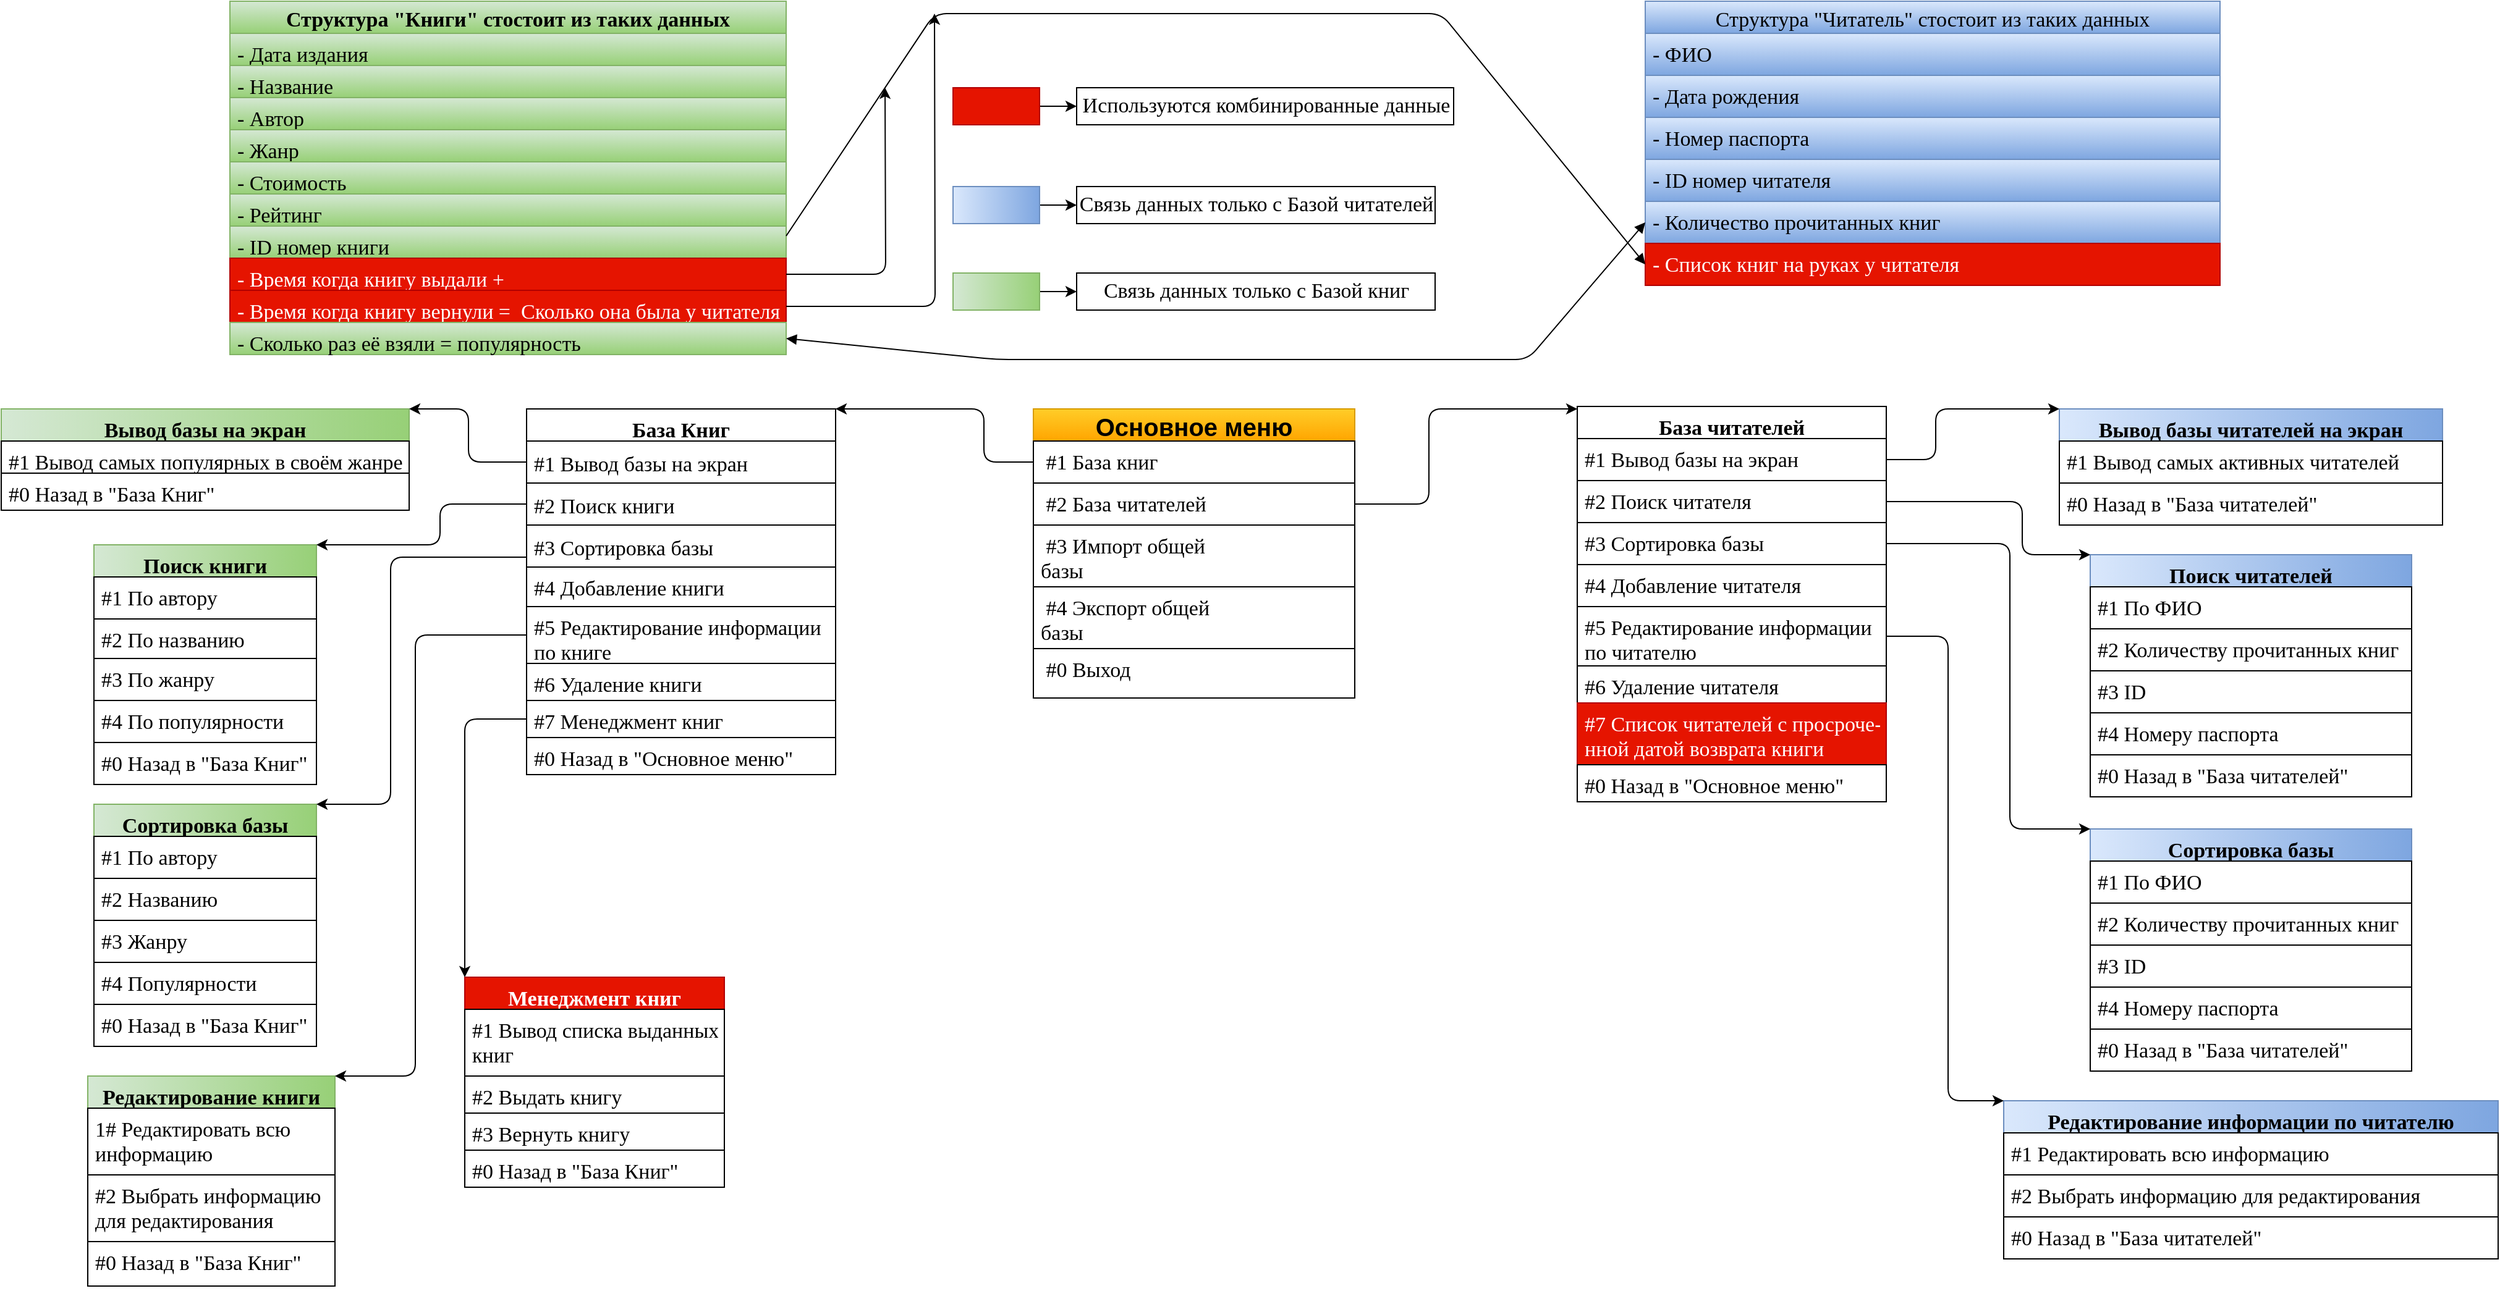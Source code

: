 <mxfile version="18.0.4" type="github">
  <diagram id="y9jcQ4mQ0gFcE9R2Qf6j" name="Page-1">
    <mxGraphModel dx="3038" dy="2272" grid="1" gridSize="10" guides="1" tooltips="1" connect="1" arrows="1" fold="1" page="1" pageScale="1" pageWidth="850" pageHeight="1100" math="0" shadow="0">
      <root>
        <mxCell id="0" />
        <mxCell id="1" parent="0" />
        <mxCell id="IGC7cP5TgzlPBevFt7c1-8" value="Основное меню" style="swimlane;fontStyle=1;childLayout=stackLayout;horizontal=1;startSize=26;horizontalStack=0;resizeParent=1;resizeParentMax=0;resizeLast=0;collapsible=1;marginBottom=0;rounded=0;sketch=0;fontSize=20;fillColor=#ffcd28;gradientColor=#ffa500;strokeColor=#d79b00;" vertex="1" parent="1">
          <mxGeometry x="240" y="40" width="260" height="234" as="geometry" />
        </mxCell>
        <mxCell id="IGC7cP5TgzlPBevFt7c1-11" value=" #1 База книг" style="text;strokeColor=default;fillColor=default;align=left;verticalAlign=top;spacingLeft=4;spacingRight=4;overflow=hidden;rotatable=0;points=[[0,0.5],[1,0.5]];portConstraint=eastwest;rounded=0;sketch=0;fontSize=17;fontFamily=Times New Roman;" vertex="1" parent="IGC7cP5TgzlPBevFt7c1-8">
          <mxGeometry y="26" width="260" height="34" as="geometry" />
        </mxCell>
        <mxCell id="IGC7cP5TgzlPBevFt7c1-12" value=" #2 База читателей" style="text;strokeColor=default;fillColor=default;align=left;verticalAlign=top;spacingLeft=4;spacingRight=4;overflow=hidden;rotatable=0;points=[[0,0.5],[1,0.5]];portConstraint=eastwest;rounded=0;sketch=0;fontSize=17;fontFamily=Times New Roman;" vertex="1" parent="IGC7cP5TgzlPBevFt7c1-8">
          <mxGeometry y="60" width="260" height="34" as="geometry" />
        </mxCell>
        <mxCell id="IGC7cP5TgzlPBevFt7c1-19" value=" #3 Импорт общей&#xa;базы    " style="text;align=left;verticalAlign=top;spacingLeft=4;spacingRight=4;overflow=hidden;rotatable=0;points=[[0,0.5],[1,0.5]];portConstraint=eastwest;rounded=0;sketch=0;fontSize=17;fontFamily=Times New Roman;fillColor=default;strokeColor=default;" vertex="1" parent="IGC7cP5TgzlPBevFt7c1-8">
          <mxGeometry y="94" width="260" height="50" as="geometry" />
        </mxCell>
        <mxCell id="IGC7cP5TgzlPBevFt7c1-20" value=" #4 Экспорт общей&#xa;базы" style="text;align=left;verticalAlign=top;spacingLeft=4;spacingRight=4;overflow=hidden;rotatable=0;points=[[0,0.5],[1,0.5]];portConstraint=eastwest;rounded=0;sketch=0;fontSize=17;fontFamily=Times New Roman;shadow=0;gradientDirection=east;strokeWidth=1;fillColor=default;gradientColor=none;strokeColor=default;" vertex="1" parent="IGC7cP5TgzlPBevFt7c1-8">
          <mxGeometry y="144" width="260" height="50" as="geometry" />
        </mxCell>
        <mxCell id="IGC7cP5TgzlPBevFt7c1-21" value=" #0 Выход" style="text;align=left;verticalAlign=top;spacingLeft=4;spacingRight=4;overflow=hidden;rotatable=0;points=[[0,0.5],[1,0.5]];portConstraint=eastwest;rounded=0;sketch=0;fontSize=17;fontFamily=Times New Roman;strokeWidth=1;shadow=0;glass=0;fillColor=default;gradientColor=none;gradientDirection=east;strokeColor=default;" vertex="1" parent="IGC7cP5TgzlPBevFt7c1-8">
          <mxGeometry y="194" width="260" height="40" as="geometry" />
        </mxCell>
        <mxCell id="IGC7cP5TgzlPBevFt7c1-24" value="База Книг" style="swimlane;fontStyle=1;align=center;verticalAlign=top;childLayout=stackLayout;horizontal=1;startSize=26;horizontalStack=0;resizeParent=1;resizeParentMax=0;resizeLast=0;collapsible=1;marginBottom=0;rounded=0;shadow=0;glass=0;sketch=0;fontFamily=Times New Roman;fontSize=17;strokeColor=default;strokeWidth=1;fillColor=default;gradientColor=none;gradientDirection=east;" vertex="1" parent="1">
          <mxGeometry x="-170" y="40" width="250" height="296" as="geometry" />
        </mxCell>
        <mxCell id="IGC7cP5TgzlPBevFt7c1-25" value="#1 Вывод базы на экран" style="text;strokeColor=default;fillColor=default;align=left;verticalAlign=middle;spacingLeft=4;spacingRight=4;overflow=hidden;rotatable=0;points=[[0,0.5],[1,0.5]];portConstraint=eastwest;rounded=0;shadow=0;glass=0;sketch=0;fontFamily=Times New Roman;fontSize=17;labelPosition=center;verticalLabelPosition=middle;" vertex="1" parent="IGC7cP5TgzlPBevFt7c1-24">
          <mxGeometry y="26" width="250" height="34" as="geometry" />
        </mxCell>
        <mxCell id="IGC7cP5TgzlPBevFt7c1-38" value="#2 Поиск книги" style="text;strokeColor=default;fillColor=default;align=left;verticalAlign=middle;spacingLeft=4;spacingRight=4;overflow=hidden;rotatable=0;points=[[0,0.5],[1,0.5]];portConstraint=eastwest;rounded=0;shadow=0;glass=0;sketch=0;fontFamily=Times New Roman;fontSize=17;labelPosition=center;verticalLabelPosition=middle;" vertex="1" parent="IGC7cP5TgzlPBevFt7c1-24">
          <mxGeometry y="60" width="250" height="34" as="geometry" />
        </mxCell>
        <mxCell id="IGC7cP5TgzlPBevFt7c1-32" value="#3 Сортировка базы" style="text;strokeColor=default;fillColor=default;align=left;verticalAlign=middle;spacingLeft=4;spacingRight=4;overflow=hidden;rotatable=0;points=[[0,0.5],[1,0.5]];portConstraint=eastwest;rounded=0;shadow=0;glass=0;sketch=0;fontFamily=Times New Roman;fontSize=17;labelPosition=center;verticalLabelPosition=middle;" vertex="1" parent="IGC7cP5TgzlPBevFt7c1-24">
          <mxGeometry y="94" width="250" height="34" as="geometry" />
        </mxCell>
        <mxCell id="IGC7cP5TgzlPBevFt7c1-33" value="#4 Добавление книги" style="text;strokeColor=default;fillColor=default;align=left;verticalAlign=top;spacingLeft=4;spacingRight=4;overflow=hidden;rotatable=0;points=[[0,0.5],[1,0.5]];portConstraint=eastwest;rounded=0;shadow=0;glass=0;sketch=0;fontFamily=Times New Roman;fontSize=17;labelPosition=center;verticalLabelPosition=middle;" vertex="1" parent="IGC7cP5TgzlPBevFt7c1-24">
          <mxGeometry y="128" width="250" height="32" as="geometry" />
        </mxCell>
        <mxCell id="IGC7cP5TgzlPBevFt7c1-34" value="#5 Редактирование информации&#xa;по книге" style="text;strokeColor=default;fillColor=default;align=left;verticalAlign=top;spacingLeft=4;spacingRight=4;overflow=hidden;rotatable=0;points=[[0,0.5],[1,0.5]];portConstraint=eastwest;rounded=0;shadow=0;glass=0;sketch=0;fontFamily=Times New Roman;fontSize=17;labelPosition=center;verticalLabelPosition=middle;" vertex="1" parent="IGC7cP5TgzlPBevFt7c1-24">
          <mxGeometry y="160" width="250" height="46" as="geometry" />
        </mxCell>
        <mxCell id="IGC7cP5TgzlPBevFt7c1-35" value="#6 Удаление книги" style="text;strokeColor=default;fillColor=default;align=left;verticalAlign=top;spacingLeft=4;spacingRight=4;overflow=hidden;rotatable=0;points=[[0,0.5],[1,0.5]];portConstraint=eastwest;rounded=0;shadow=0;glass=0;sketch=0;fontFamily=Times New Roman;fontSize=17;labelPosition=center;verticalLabelPosition=middle;" vertex="1" parent="IGC7cP5TgzlPBevFt7c1-24">
          <mxGeometry y="206" width="250" height="30" as="geometry" />
        </mxCell>
        <mxCell id="IGC7cP5TgzlPBevFt7c1-36" value="#7 Менеджмент книг" style="text;strokeColor=default;fillColor=default;align=left;verticalAlign=top;spacingLeft=4;spacingRight=4;overflow=hidden;rotatable=0;points=[[0,0.5],[1,0.5]];portConstraint=eastwest;rounded=0;shadow=0;glass=0;sketch=0;fontFamily=Times New Roman;fontSize=17;labelPosition=center;verticalLabelPosition=middle;" vertex="1" parent="IGC7cP5TgzlPBevFt7c1-24">
          <mxGeometry y="236" width="250" height="30" as="geometry" />
        </mxCell>
        <mxCell id="IGC7cP5TgzlPBevFt7c1-37" value="#0 Назад в &quot;Основное меню&quot;" style="text;strokeColor=default;fillColor=default;align=left;verticalAlign=top;spacingLeft=4;spacingRight=4;overflow=hidden;rotatable=0;points=[[0,0.5],[1,0.5]];portConstraint=eastwest;rounded=0;shadow=0;glass=0;sketch=0;fontFamily=Times New Roman;fontSize=17;labelPosition=center;verticalLabelPosition=middle;" vertex="1" parent="IGC7cP5TgzlPBevFt7c1-24">
          <mxGeometry y="266" width="250" height="30" as="geometry" />
        </mxCell>
        <mxCell id="IGC7cP5TgzlPBevFt7c1-39" value="Вывод базы на экран" style="swimlane;fontStyle=1;align=center;verticalAlign=top;childLayout=stackLayout;horizontal=1;startSize=26;horizontalStack=0;resizeParent=1;resizeParentMax=0;resizeLast=0;collapsible=1;marginBottom=0;rounded=0;shadow=0;glass=0;sketch=0;fontFamily=Times New Roman;fontSize=17;strokeColor=#82b366;strokeWidth=1;fillColor=#d5e8d4;gradientDirection=east;gradientColor=#97d077;" vertex="1" parent="1">
          <mxGeometry x="-595" y="40" width="330" height="82" as="geometry" />
        </mxCell>
        <mxCell id="IGC7cP5TgzlPBevFt7c1-40" value="#1 Вывод самых популярных в своём жанре" style="text;strokeColor=default;fillColor=default;align=left;verticalAlign=top;spacingLeft=4;spacingRight=4;overflow=hidden;rotatable=0;points=[[0,0.5],[1,0.5]];portConstraint=eastwest;rounded=0;shadow=0;glass=0;sketch=0;fontFamily=Times New Roman;fontSize=17;" vertex="1" parent="IGC7cP5TgzlPBevFt7c1-39">
          <mxGeometry y="26" width="330" height="26" as="geometry" />
        </mxCell>
        <mxCell id="IGC7cP5TgzlPBevFt7c1-42" value="#0 Назад в &quot;База Книг&quot;" style="text;strokeColor=default;fillColor=default;align=left;verticalAlign=top;spacingLeft=4;spacingRight=4;overflow=hidden;rotatable=0;points=[[0,0.5],[1,0.5]];portConstraint=eastwest;rounded=0;shadow=0;glass=0;sketch=0;fontFamily=Times New Roman;fontSize=17;" vertex="1" parent="IGC7cP5TgzlPBevFt7c1-39">
          <mxGeometry y="52" width="330" height="30" as="geometry" />
        </mxCell>
        <mxCell id="IGC7cP5TgzlPBevFt7c1-47" value="Поиск книги" style="swimlane;fontStyle=1;align=center;verticalAlign=top;childLayout=stackLayout;horizontal=1;startSize=26;horizontalStack=0;resizeParent=1;resizeParentMax=0;resizeLast=0;collapsible=1;marginBottom=0;rounded=0;shadow=0;glass=0;sketch=0;fontFamily=Times New Roman;fontSize=17;strokeColor=#82b366;strokeWidth=1;fillColor=#d5e8d4;gradientDirection=east;gradientColor=#97d077;" vertex="1" parent="1">
          <mxGeometry x="-520" y="150" width="180" height="194" as="geometry" />
        </mxCell>
        <mxCell id="IGC7cP5TgzlPBevFt7c1-48" value="#1 По автору" style="text;strokeColor=default;fillColor=default;align=left;verticalAlign=top;spacingLeft=4;spacingRight=4;overflow=hidden;rotatable=0;points=[[0,0.5],[1,0.5]];portConstraint=eastwest;rounded=0;shadow=0;glass=0;sketch=0;fontFamily=Times New Roman;fontSize=17;" vertex="1" parent="IGC7cP5TgzlPBevFt7c1-47">
          <mxGeometry y="26" width="180" height="34" as="geometry" />
        </mxCell>
        <mxCell id="IGC7cP5TgzlPBevFt7c1-50" value="#2 По названию" style="text;strokeColor=default;fillColor=default;align=left;verticalAlign=top;spacingLeft=4;spacingRight=4;overflow=hidden;rotatable=0;points=[[0,0.5],[1,0.5]];portConstraint=eastwest;rounded=0;shadow=0;glass=0;sketch=0;fontFamily=Times New Roman;fontSize=17;" vertex="1" parent="IGC7cP5TgzlPBevFt7c1-47">
          <mxGeometry y="60" width="180" height="32" as="geometry" />
        </mxCell>
        <mxCell id="IGC7cP5TgzlPBevFt7c1-51" value="#3 По жанру" style="text;strokeColor=default;fillColor=default;align=left;verticalAlign=top;spacingLeft=4;spacingRight=4;overflow=hidden;rotatable=0;points=[[0,0.5],[1,0.5]];portConstraint=eastwest;rounded=0;shadow=0;glass=0;sketch=0;fontFamily=Times New Roman;fontSize=17;" vertex="1" parent="IGC7cP5TgzlPBevFt7c1-47">
          <mxGeometry y="92" width="180" height="34" as="geometry" />
        </mxCell>
        <mxCell id="IGC7cP5TgzlPBevFt7c1-52" value="#4 По популярности" style="text;strokeColor=default;fillColor=default;align=left;verticalAlign=top;spacingLeft=4;spacingRight=4;overflow=hidden;rotatable=0;points=[[0,0.5],[1,0.5]];portConstraint=eastwest;rounded=0;shadow=0;glass=0;sketch=0;fontFamily=Times New Roman;fontSize=17;" vertex="1" parent="IGC7cP5TgzlPBevFt7c1-47">
          <mxGeometry y="126" width="180" height="34" as="geometry" />
        </mxCell>
        <mxCell id="IGC7cP5TgzlPBevFt7c1-53" value="#0 Назад в &quot;База Книг&quot;" style="text;strokeColor=default;fillColor=default;align=left;verticalAlign=top;spacingLeft=4;spacingRight=4;overflow=hidden;rotatable=0;points=[[0,0.5],[1,0.5]];portConstraint=eastwest;rounded=0;shadow=0;glass=0;sketch=0;fontFamily=Times New Roman;fontSize=17;" vertex="1" parent="IGC7cP5TgzlPBevFt7c1-47">
          <mxGeometry y="160" width="180" height="34" as="geometry" />
        </mxCell>
        <mxCell id="IGC7cP5TgzlPBevFt7c1-55" value="Сортировка базы" style="swimlane;fontStyle=1;align=center;verticalAlign=top;childLayout=stackLayout;horizontal=1;startSize=26;horizontalStack=0;resizeParent=1;resizeParentMax=0;resizeLast=0;collapsible=1;marginBottom=0;rounded=0;shadow=0;glass=0;sketch=0;fontFamily=Times New Roman;fontSize=17;strokeColor=#82b366;strokeWidth=1;fillColor=#d5e8d4;gradientDirection=east;gradientColor=#97d077;" vertex="1" parent="1">
          <mxGeometry x="-520" y="360" width="180" height="196" as="geometry" />
        </mxCell>
        <mxCell id="IGC7cP5TgzlPBevFt7c1-56" value="#1 По автору" style="text;strokeColor=default;fillColor=default;align=left;verticalAlign=top;spacingLeft=4;spacingRight=4;overflow=hidden;rotatable=0;points=[[0,0.5],[1,0.5]];portConstraint=eastwest;rounded=0;shadow=0;glass=0;sketch=0;fontFamily=Times New Roman;fontSize=17;" vertex="1" parent="IGC7cP5TgzlPBevFt7c1-55">
          <mxGeometry y="26" width="180" height="34" as="geometry" />
        </mxCell>
        <mxCell id="IGC7cP5TgzlPBevFt7c1-59" value="#2 Названию" style="text;strokeColor=default;fillColor=default;align=left;verticalAlign=top;spacingLeft=4;spacingRight=4;overflow=hidden;rotatable=0;points=[[0,0.5],[1,0.5]];portConstraint=eastwest;rounded=0;shadow=0;glass=0;sketch=0;fontFamily=Times New Roman;fontSize=17;" vertex="1" parent="IGC7cP5TgzlPBevFt7c1-55">
          <mxGeometry y="60" width="180" height="34" as="geometry" />
        </mxCell>
        <mxCell id="IGC7cP5TgzlPBevFt7c1-60" value="#3 Жанру" style="text;strokeColor=default;fillColor=default;align=left;verticalAlign=top;spacingLeft=4;spacingRight=4;overflow=hidden;rotatable=0;points=[[0,0.5],[1,0.5]];portConstraint=eastwest;rounded=0;shadow=0;glass=0;sketch=0;fontFamily=Times New Roman;fontSize=17;" vertex="1" parent="IGC7cP5TgzlPBevFt7c1-55">
          <mxGeometry y="94" width="180" height="34" as="geometry" />
        </mxCell>
        <mxCell id="IGC7cP5TgzlPBevFt7c1-61" value="#4 Популярности" style="text;strokeColor=default;fillColor=default;align=left;verticalAlign=top;spacingLeft=4;spacingRight=4;overflow=hidden;rotatable=0;points=[[0,0.5],[1,0.5]];portConstraint=eastwest;rounded=0;shadow=0;glass=0;sketch=0;fontFamily=Times New Roman;fontSize=17;" vertex="1" parent="IGC7cP5TgzlPBevFt7c1-55">
          <mxGeometry y="128" width="180" height="34" as="geometry" />
        </mxCell>
        <mxCell id="IGC7cP5TgzlPBevFt7c1-62" value="#0 Назад в &quot;База Книг&quot;" style="text;strokeColor=default;fillColor=default;align=left;verticalAlign=top;spacingLeft=4;spacingRight=4;overflow=hidden;rotatable=0;points=[[0,0.5],[1,0.5]];portConstraint=eastwest;rounded=0;shadow=0;glass=0;sketch=0;fontFamily=Times New Roman;fontSize=17;" vertex="1" parent="IGC7cP5TgzlPBevFt7c1-55">
          <mxGeometry y="162" width="180" height="34" as="geometry" />
        </mxCell>
        <mxCell id="IGC7cP5TgzlPBevFt7c1-68" value="Редактирование книги" style="swimlane;fontStyle=1;align=center;verticalAlign=top;childLayout=stackLayout;horizontal=1;startSize=26;horizontalStack=0;resizeParent=1;resizeParentMax=0;resizeLast=0;collapsible=1;marginBottom=0;rounded=0;shadow=0;glass=0;sketch=0;fontFamily=Times New Roman;fontSize=17;strokeColor=#82b366;strokeWidth=1;fillColor=#d5e8d4;gradientDirection=east;gradientColor=#97d077;" vertex="1" parent="1">
          <mxGeometry x="-525" y="580" width="200" height="170" as="geometry" />
        </mxCell>
        <mxCell id="IGC7cP5TgzlPBevFt7c1-69" value="1# Редактировать всю &#xa;информацию" style="text;strokeColor=default;fillColor=default;align=left;verticalAlign=top;spacingLeft=4;spacingRight=4;overflow=hidden;rotatable=0;points=[[0,0.5],[1,0.5]];portConstraint=eastwest;rounded=0;shadow=0;glass=0;sketch=0;fontFamily=Times New Roman;fontSize=17;" vertex="1" parent="IGC7cP5TgzlPBevFt7c1-68">
          <mxGeometry y="26" width="200" height="54" as="geometry" />
        </mxCell>
        <mxCell id="IGC7cP5TgzlPBevFt7c1-72" value="#2 Выбрать информацию&#xa;для редактирования" style="text;strokeColor=default;fillColor=default;align=left;verticalAlign=top;spacingLeft=4;spacingRight=4;overflow=hidden;rotatable=0;points=[[0,0.5],[1,0.5]];portConstraint=eastwest;rounded=0;shadow=0;glass=0;sketch=0;fontFamily=Times New Roman;fontSize=17;" vertex="1" parent="IGC7cP5TgzlPBevFt7c1-68">
          <mxGeometry y="80" width="200" height="54" as="geometry" />
        </mxCell>
        <mxCell id="IGC7cP5TgzlPBevFt7c1-73" value="#0 Назад в &quot;База Книг&quot;" style="text;strokeColor=default;fillColor=default;align=left;verticalAlign=top;spacingLeft=4;spacingRight=4;overflow=hidden;rotatable=0;points=[[0,0.5],[1,0.5]];portConstraint=eastwest;rounded=0;shadow=0;glass=0;sketch=0;fontFamily=Times New Roman;fontSize=17;" vertex="1" parent="IGC7cP5TgzlPBevFt7c1-68">
          <mxGeometry y="134" width="200" height="36" as="geometry" />
        </mxCell>
        <mxCell id="IGC7cP5TgzlPBevFt7c1-75" value="Менеджмент книг" style="swimlane;fontStyle=1;align=center;verticalAlign=top;childLayout=stackLayout;horizontal=1;startSize=26;horizontalStack=0;resizeParent=1;resizeParentMax=0;resizeLast=0;collapsible=1;marginBottom=0;rounded=0;shadow=0;glass=0;sketch=0;fontFamily=Times New Roman;fontSize=17;strokeColor=#B20000;strokeWidth=1;fillColor=#e51400;gradientDirection=east;fontColor=#ffffff;" vertex="1" parent="1">
          <mxGeometry x="-220" y="500" width="210" height="170" as="geometry" />
        </mxCell>
        <mxCell id="IGC7cP5TgzlPBevFt7c1-76" value="#1 Вывод списка выданных &#xa;книг" style="text;strokeColor=default;fillColor=default;align=left;verticalAlign=top;spacingLeft=4;spacingRight=4;overflow=hidden;rotatable=0;points=[[0,0.5],[1,0.5]];portConstraint=eastwest;rounded=0;shadow=0;glass=0;sketch=0;fontFamily=Times New Roman;fontSize=17;" vertex="1" parent="IGC7cP5TgzlPBevFt7c1-75">
          <mxGeometry y="26" width="210" height="54" as="geometry" />
        </mxCell>
        <mxCell id="IGC7cP5TgzlPBevFt7c1-79" value="#2 Выдать книгу" style="text;strokeColor=default;fillColor=default;align=left;verticalAlign=top;spacingLeft=4;spacingRight=4;overflow=hidden;rotatable=0;points=[[0,0.5],[1,0.5]];portConstraint=eastwest;rounded=0;shadow=0;glass=0;sketch=0;fontFamily=Times New Roman;fontSize=17;" vertex="1" parent="IGC7cP5TgzlPBevFt7c1-75">
          <mxGeometry y="80" width="210" height="30" as="geometry" />
        </mxCell>
        <mxCell id="IGC7cP5TgzlPBevFt7c1-80" value="#3 Вернуть книгу" style="text;strokeColor=default;fillColor=default;align=left;verticalAlign=top;spacingLeft=4;spacingRight=4;overflow=hidden;rotatable=0;points=[[0,0.5],[1,0.5]];portConstraint=eastwest;rounded=0;shadow=0;glass=0;sketch=0;fontFamily=Times New Roman;fontSize=17;" vertex="1" parent="IGC7cP5TgzlPBevFt7c1-75">
          <mxGeometry y="110" width="210" height="30" as="geometry" />
        </mxCell>
        <mxCell id="IGC7cP5TgzlPBevFt7c1-81" value="#0 Назад в &quot;База Книг&quot;" style="text;strokeColor=default;fillColor=default;align=left;verticalAlign=top;spacingLeft=4;spacingRight=4;overflow=hidden;rotatable=0;points=[[0,0.5],[1,0.5]];portConstraint=eastwest;rounded=0;shadow=0;glass=0;sketch=0;fontFamily=Times New Roman;fontSize=17;" vertex="1" parent="IGC7cP5TgzlPBevFt7c1-75">
          <mxGeometry y="140" width="210" height="30" as="geometry" />
        </mxCell>
        <mxCell id="IGC7cP5TgzlPBevFt7c1-85" value="" style="edgeStyle=orthogonalEdgeStyle;curved=0;rounded=1;sketch=0;orthogonalLoop=1;jettySize=auto;html=1;fontFamily=Times New Roman;fontSize=17;" edge="1" parent="1" source="IGC7cP5TgzlPBevFt7c1-83" target="IGC7cP5TgzlPBevFt7c1-84">
          <mxGeometry relative="1" as="geometry" />
        </mxCell>
        <mxCell id="IGC7cP5TgzlPBevFt7c1-83" value="" style="html=1;rounded=0;shadow=0;glass=0;sketch=0;fontFamily=Times New Roman;fontSize=17;strokeColor=#82b366;strokeWidth=1;fillColor=#d5e8d4;gradientDirection=east;gradientColor=#97d077;" vertex="1" parent="1">
          <mxGeometry x="175" y="-70" width="70" height="30" as="geometry" />
        </mxCell>
        <mxCell id="IGC7cP5TgzlPBevFt7c1-84" value="Связь данных только с Базой книг" style="html=1;rounded=0;shadow=0;glass=0;sketch=0;fontFamily=Times New Roman;fontSize=17;strokeColor=default;strokeWidth=1;fillColor=default;gradientColor=none;gradientDirection=east;" vertex="1" parent="1">
          <mxGeometry x="275" y="-70" width="290" height="30" as="geometry" />
        </mxCell>
        <mxCell id="IGC7cP5TgzlPBevFt7c1-89" value="" style="edgeStyle=orthogonalEdgeStyle;curved=0;rounded=1;sketch=0;orthogonalLoop=1;jettySize=auto;html=1;fontFamily=Times New Roman;fontSize=17;" edge="1" parent="1" source="IGC7cP5TgzlPBevFt7c1-86" target="IGC7cP5TgzlPBevFt7c1-88">
          <mxGeometry relative="1" as="geometry" />
        </mxCell>
        <mxCell id="IGC7cP5TgzlPBevFt7c1-86" value="" style="html=1;rounded=0;shadow=0;glass=0;sketch=0;fontFamily=Times New Roman;fontSize=17;strokeColor=#6c8ebf;strokeWidth=1;fillColor=#dae8fc;gradientDirection=east;gradientColor=#7ea6e0;" vertex="1" parent="1">
          <mxGeometry x="175" y="-140" width="70" height="30" as="geometry" />
        </mxCell>
        <mxCell id="IGC7cP5TgzlPBevFt7c1-88" value="Связь данных только с Базой читателей" style="html=1;rounded=0;shadow=0;glass=0;sketch=0;fontFamily=Times New Roman;fontSize=17;strokeWidth=1;gradientDirection=east;" vertex="1" parent="1">
          <mxGeometry x="275" y="-140" width="290" height="30" as="geometry" />
        </mxCell>
        <mxCell id="IGC7cP5TgzlPBevFt7c1-90" value="" style="edgeStyle=orthogonalEdgeStyle;curved=0;rounded=1;sketch=0;orthogonalLoop=1;jettySize=auto;html=1;fontFamily=Times New Roman;fontSize=17;" edge="1" parent="1" source="IGC7cP5TgzlPBevFt7c1-91" target="IGC7cP5TgzlPBevFt7c1-92">
          <mxGeometry relative="1" as="geometry" />
        </mxCell>
        <mxCell id="IGC7cP5TgzlPBevFt7c1-91" value="" style="html=1;rounded=0;shadow=0;glass=0;sketch=0;fontFamily=Times New Roman;fontSize=17;strokeColor=#B20000;strokeWidth=1;fillColor=#e51400;gradientDirection=east;fontColor=#ffffff;" vertex="1" parent="1">
          <mxGeometry x="175" y="-220" width="70" height="30" as="geometry" />
        </mxCell>
        <mxCell id="IGC7cP5TgzlPBevFt7c1-92" value="Используются комбинированные данные" style="html=1;rounded=0;shadow=0;glass=0;sketch=0;fontFamily=Times New Roman;fontSize=17;strokeWidth=1;gradientDirection=east;" vertex="1" parent="1">
          <mxGeometry x="275" y="-220" width="305" height="30" as="geometry" />
        </mxCell>
        <mxCell id="IGC7cP5TgzlPBevFt7c1-94" value="Структура &quot;Книги&quot; стостоит из таких данных" style="swimlane;fontStyle=1;childLayout=stackLayout;horizontal=1;startSize=26;fillColor=#d5e8d4;horizontalStack=0;resizeParent=1;resizeParentMax=0;resizeLast=0;collapsible=1;marginBottom=0;rounded=0;shadow=0;glass=0;sketch=0;fontFamily=Times New Roman;fontSize=17;strokeColor=#82b366;strokeWidth=1;swimlaneFillColor=default;gradientColor=#97d077;" vertex="1" parent="1">
          <mxGeometry x="-410" y="-290" width="450" height="286" as="geometry" />
        </mxCell>
        <mxCell id="IGC7cP5TgzlPBevFt7c1-95" value="- Дата издания" style="text;strokeColor=#82b366;fillColor=#d5e8d4;align=left;verticalAlign=top;spacingLeft=4;spacingRight=4;overflow=hidden;rotatable=0;points=[[0,0.5],[1,0.5]];portConstraint=eastwest;rounded=0;shadow=0;glass=0;sketch=0;fontFamily=Times New Roman;fontSize=17;gradientColor=#97d077;" vertex="1" parent="IGC7cP5TgzlPBevFt7c1-94">
          <mxGeometry y="26" width="450" height="26" as="geometry" />
        </mxCell>
        <mxCell id="IGC7cP5TgzlPBevFt7c1-96" value="- Название" style="text;strokeColor=#82b366;fillColor=#d5e8d4;align=left;verticalAlign=top;spacingLeft=4;spacingRight=4;overflow=hidden;rotatable=0;points=[[0,0.5],[1,0.5]];portConstraint=eastwest;rounded=0;shadow=0;glass=0;sketch=0;fontFamily=Times New Roman;fontSize=17;gradientColor=#97d077;" vertex="1" parent="IGC7cP5TgzlPBevFt7c1-94">
          <mxGeometry y="52" width="450" height="26" as="geometry" />
        </mxCell>
        <mxCell id="IGC7cP5TgzlPBevFt7c1-97" value="- Автор" style="text;strokeColor=#82b366;fillColor=#d5e8d4;align=left;verticalAlign=top;spacingLeft=4;spacingRight=4;overflow=hidden;rotatable=0;points=[[0,0.5],[1,0.5]];portConstraint=eastwest;rounded=0;shadow=0;glass=0;sketch=0;fontFamily=Times New Roman;fontSize=17;gradientColor=#97d077;" vertex="1" parent="IGC7cP5TgzlPBevFt7c1-94">
          <mxGeometry y="78" width="450" height="26" as="geometry" />
        </mxCell>
        <mxCell id="IGC7cP5TgzlPBevFt7c1-98" value="- Жанр" style="text;strokeColor=#82b366;fillColor=#d5e8d4;align=left;verticalAlign=top;spacingLeft=4;spacingRight=4;overflow=hidden;rotatable=0;points=[[0,0.5],[1,0.5]];portConstraint=eastwest;rounded=0;shadow=0;glass=0;sketch=0;fontFamily=Times New Roman;fontSize=17;gradientColor=#97d077;" vertex="1" parent="IGC7cP5TgzlPBevFt7c1-94">
          <mxGeometry y="104" width="450" height="26" as="geometry" />
        </mxCell>
        <mxCell id="IGC7cP5TgzlPBevFt7c1-99" value="- Стоимость" style="text;strokeColor=#82b366;fillColor=#d5e8d4;align=left;verticalAlign=top;spacingLeft=4;spacingRight=4;overflow=hidden;rotatable=0;points=[[0,0.5],[1,0.5]];portConstraint=eastwest;rounded=0;shadow=0;glass=0;sketch=0;fontFamily=Times New Roman;fontSize=17;gradientColor=#97d077;" vertex="1" parent="IGC7cP5TgzlPBevFt7c1-94">
          <mxGeometry y="130" width="450" height="26" as="geometry" />
        </mxCell>
        <mxCell id="IGC7cP5TgzlPBevFt7c1-100" value="- Рейтинг" style="text;strokeColor=#82b366;fillColor=#d5e8d4;align=left;verticalAlign=top;spacingLeft=4;spacingRight=4;overflow=hidden;rotatable=0;points=[[0,0.5],[1,0.5]];portConstraint=eastwest;rounded=0;shadow=0;glass=0;sketch=0;fontFamily=Times New Roman;fontSize=17;gradientColor=#97d077;" vertex="1" parent="IGC7cP5TgzlPBevFt7c1-94">
          <mxGeometry y="156" width="450" height="26" as="geometry" />
        </mxCell>
        <mxCell id="IGC7cP5TgzlPBevFt7c1-101" value="- ID номер книги" style="text;strokeColor=#82b366;fillColor=#d5e8d4;align=left;verticalAlign=top;spacingLeft=4;spacingRight=4;overflow=hidden;rotatable=0;points=[[0,0.5],[1,0.5]];portConstraint=eastwest;rounded=0;shadow=0;glass=0;sketch=0;fontFamily=Times New Roman;fontSize=17;gradientColor=#97d077;" vertex="1" parent="IGC7cP5TgzlPBevFt7c1-94">
          <mxGeometry y="182" width="450" height="26" as="geometry" />
        </mxCell>
        <mxCell id="IGC7cP5TgzlPBevFt7c1-102" value="- Время когда книгу выдали +" style="text;strokeColor=#B20000;fillColor=#e51400;align=left;verticalAlign=top;spacingLeft=4;spacingRight=4;overflow=hidden;rotatable=0;points=[[0,0.5],[1,0.5]];portConstraint=eastwest;rounded=0;shadow=0;glass=0;sketch=0;fontFamily=Times New Roman;fontSize=17;fontColor=#ffffff;" vertex="1" parent="IGC7cP5TgzlPBevFt7c1-94">
          <mxGeometry y="208" width="450" height="26" as="geometry" />
        </mxCell>
        <mxCell id="IGC7cP5TgzlPBevFt7c1-103" value="- Время когда книгу вернули =  Сколько она была у читателя" style="text;strokeColor=#B20000;fillColor=#e51400;align=left;verticalAlign=top;spacingLeft=4;spacingRight=4;overflow=hidden;rotatable=0;points=[[0,0.5],[1,0.5]];portConstraint=eastwest;rounded=0;shadow=0;glass=0;sketch=0;fontFamily=Times New Roman;fontSize=17;fontColor=#ffffff;" vertex="1" parent="IGC7cP5TgzlPBevFt7c1-94">
          <mxGeometry y="234" width="450" height="26" as="geometry" />
        </mxCell>
        <mxCell id="IGC7cP5TgzlPBevFt7c1-105" value="- Сколько раз её взяли = популярность" style="text;strokeColor=#82b366;fillColor=#d5e8d4;align=left;verticalAlign=top;spacingLeft=4;spacingRight=4;overflow=hidden;rotatable=0;points=[[0,0.5],[1,0.5]];portConstraint=eastwest;rounded=0;shadow=0;glass=0;sketch=0;fontFamily=Times New Roman;fontSize=17;gradientColor=#97d077;" vertex="1" parent="IGC7cP5TgzlPBevFt7c1-94">
          <mxGeometry y="260" width="450" height="26" as="geometry" />
        </mxCell>
        <mxCell id="IGC7cP5TgzlPBevFt7c1-106" style="edgeStyle=orthogonalEdgeStyle;curved=0;rounded=1;sketch=0;orthogonalLoop=1;jettySize=auto;html=1;entryX=0;entryY=0;entryDx=0;entryDy=0;fontFamily=Times New Roman;fontSize=17;" edge="1" parent="1" source="IGC7cP5TgzlPBevFt7c1-36" target="IGC7cP5TgzlPBevFt7c1-75">
          <mxGeometry relative="1" as="geometry" />
        </mxCell>
        <mxCell id="IGC7cP5TgzlPBevFt7c1-107" style="edgeStyle=orthogonalEdgeStyle;curved=0;rounded=1;sketch=0;orthogonalLoop=1;jettySize=auto;html=1;entryX=1;entryY=0;entryDx=0;entryDy=0;fontFamily=Times New Roman;fontSize=17;" edge="1" parent="1" source="IGC7cP5TgzlPBevFt7c1-34" target="IGC7cP5TgzlPBevFt7c1-68">
          <mxGeometry relative="1" as="geometry">
            <Array as="points">
              <mxPoint x="-260" y="223" />
              <mxPoint x="-260" y="580" />
            </Array>
          </mxGeometry>
        </mxCell>
        <mxCell id="IGC7cP5TgzlPBevFt7c1-108" style="edgeStyle=orthogonalEdgeStyle;curved=0;rounded=1;sketch=0;orthogonalLoop=1;jettySize=auto;html=1;entryX=1;entryY=0;entryDx=0;entryDy=0;fontFamily=Times New Roman;fontSize=17;" edge="1" parent="1" source="IGC7cP5TgzlPBevFt7c1-32" target="IGC7cP5TgzlPBevFt7c1-55">
          <mxGeometry relative="1" as="geometry">
            <Array as="points">
              <mxPoint x="-280" y="160" />
              <mxPoint x="-280" y="360" />
            </Array>
          </mxGeometry>
        </mxCell>
        <mxCell id="IGC7cP5TgzlPBevFt7c1-109" style="edgeStyle=orthogonalEdgeStyle;curved=0;rounded=1;sketch=0;orthogonalLoop=1;jettySize=auto;html=1;entryX=1;entryY=0;entryDx=0;entryDy=0;fontFamily=Times New Roman;fontSize=17;" edge="1" parent="1" source="IGC7cP5TgzlPBevFt7c1-38" target="IGC7cP5TgzlPBevFt7c1-47">
          <mxGeometry relative="1" as="geometry">
            <Array as="points">
              <mxPoint x="-240" y="117" />
              <mxPoint x="-240" y="150" />
            </Array>
          </mxGeometry>
        </mxCell>
        <mxCell id="IGC7cP5TgzlPBevFt7c1-110" style="edgeStyle=orthogonalEdgeStyle;curved=0;rounded=1;sketch=0;orthogonalLoop=1;jettySize=auto;html=1;entryX=1;entryY=0;entryDx=0;entryDy=0;fontFamily=Times New Roman;fontSize=17;" edge="1" parent="1" source="IGC7cP5TgzlPBevFt7c1-25" target="IGC7cP5TgzlPBevFt7c1-39">
          <mxGeometry relative="1" as="geometry">
            <Array as="points">
              <mxPoint x="-217" y="83" />
              <mxPoint x="-217" y="40" />
            </Array>
          </mxGeometry>
        </mxCell>
        <mxCell id="IGC7cP5TgzlPBevFt7c1-111" style="edgeStyle=orthogonalEdgeStyle;curved=0;rounded=1;sketch=0;orthogonalLoop=1;jettySize=auto;html=1;entryX=1;entryY=0;entryDx=0;entryDy=0;fontFamily=Times New Roman;fontSize=17;" edge="1" parent="1" source="IGC7cP5TgzlPBevFt7c1-11" target="IGC7cP5TgzlPBevFt7c1-24">
          <mxGeometry relative="1" as="geometry">
            <Array as="points">
              <mxPoint x="200" y="83" />
              <mxPoint x="200" y="40" />
            </Array>
          </mxGeometry>
        </mxCell>
        <mxCell id="IGC7cP5TgzlPBevFt7c1-112" value="База читателей" style="swimlane;fontStyle=1;align=center;verticalAlign=top;childLayout=stackLayout;horizontal=1;startSize=26;horizontalStack=0;resizeParent=1;resizeParentMax=0;resizeLast=0;collapsible=1;marginBottom=0;rounded=0;shadow=0;glass=0;sketch=0;fontFamily=Times New Roman;fontSize=17;strokeColor=default;strokeWidth=1;fillColor=default;gradientColor=none;gradientDirection=east;" vertex="1" parent="1">
          <mxGeometry x="680" y="38" width="250" height="320" as="geometry" />
        </mxCell>
        <mxCell id="IGC7cP5TgzlPBevFt7c1-113" value="#1 Вывод базы на экран" style="text;strokeColor=default;fillColor=default;align=left;verticalAlign=top;spacingLeft=4;spacingRight=4;overflow=hidden;rotatable=0;points=[[0,0.5],[1,0.5]];portConstraint=eastwest;rounded=0;shadow=0;glass=0;sketch=0;fontFamily=Times New Roman;fontSize=17;" vertex="1" parent="IGC7cP5TgzlPBevFt7c1-112">
          <mxGeometry y="26" width="250" height="34" as="geometry" />
        </mxCell>
        <mxCell id="IGC7cP5TgzlPBevFt7c1-116" value="#2 Поиск читателя" style="text;strokeColor=default;fillColor=default;align=left;verticalAlign=top;spacingLeft=4;spacingRight=4;overflow=hidden;rotatable=0;points=[[0,0.5],[1,0.5]];portConstraint=eastwest;rounded=0;shadow=0;glass=0;sketch=0;fontFamily=Times New Roman;fontSize=17;" vertex="1" parent="IGC7cP5TgzlPBevFt7c1-112">
          <mxGeometry y="60" width="250" height="34" as="geometry" />
        </mxCell>
        <mxCell id="IGC7cP5TgzlPBevFt7c1-117" value="#3 Сортировка базы" style="text;strokeColor=default;fillColor=default;align=left;verticalAlign=top;spacingLeft=4;spacingRight=4;overflow=hidden;rotatable=0;points=[[0,0.5],[1,0.5]];portConstraint=eastwest;rounded=0;shadow=0;glass=0;sketch=0;fontFamily=Times New Roman;fontSize=17;" vertex="1" parent="IGC7cP5TgzlPBevFt7c1-112">
          <mxGeometry y="94" width="250" height="34" as="geometry" />
        </mxCell>
        <mxCell id="IGC7cP5TgzlPBevFt7c1-118" value="#4 Добавление читателя" style="text;strokeColor=default;fillColor=default;align=left;verticalAlign=top;spacingLeft=4;spacingRight=4;overflow=hidden;rotatable=0;points=[[0,0.5],[1,0.5]];portConstraint=eastwest;rounded=0;shadow=0;glass=0;sketch=0;fontFamily=Times New Roman;fontSize=17;" vertex="1" parent="IGC7cP5TgzlPBevFt7c1-112">
          <mxGeometry y="128" width="250" height="34" as="geometry" />
        </mxCell>
        <mxCell id="IGC7cP5TgzlPBevFt7c1-119" value="#5 Редактирование информации&#xa;по читателю" style="text;strokeColor=default;fillColor=default;align=left;verticalAlign=top;spacingLeft=4;spacingRight=4;overflow=hidden;rotatable=0;points=[[0,0.5],[1,0.5]];portConstraint=eastwest;rounded=0;shadow=0;glass=0;sketch=0;fontFamily=Times New Roman;fontSize=17;" vertex="1" parent="IGC7cP5TgzlPBevFt7c1-112">
          <mxGeometry y="162" width="250" height="48" as="geometry" />
        </mxCell>
        <mxCell id="IGC7cP5TgzlPBevFt7c1-120" value="#6 Удаление читателя" style="text;strokeColor=default;fillColor=default;align=left;verticalAlign=top;spacingLeft=4;spacingRight=4;overflow=hidden;rotatable=0;points=[[0,0.5],[1,0.5]];portConstraint=eastwest;rounded=0;shadow=0;glass=0;sketch=0;fontFamily=Times New Roman;fontSize=17;" vertex="1" parent="IGC7cP5TgzlPBevFt7c1-112">
          <mxGeometry y="210" width="250" height="30" as="geometry" />
        </mxCell>
        <mxCell id="IGC7cP5TgzlPBevFt7c1-121" value="#7 Список читателей с просроче-&#xa;нной датой возврата книги" style="text;strokeColor=#B20000;fillColor=#e51400;align=left;verticalAlign=top;spacingLeft=4;spacingRight=4;overflow=hidden;rotatable=0;points=[[0,0.5],[1,0.5]];portConstraint=eastwest;rounded=0;shadow=0;glass=0;sketch=0;fontFamily=Times New Roman;fontSize=17;fontColor=#ffffff;" vertex="1" parent="IGC7cP5TgzlPBevFt7c1-112">
          <mxGeometry y="240" width="250" height="50" as="geometry" />
        </mxCell>
        <mxCell id="IGC7cP5TgzlPBevFt7c1-122" value="#0 Назад в &quot;Основное меню&quot;" style="text;strokeColor=default;fillColor=default;align=left;verticalAlign=top;spacingLeft=4;spacingRight=4;overflow=hidden;rotatable=0;points=[[0,0.5],[1,0.5]];portConstraint=eastwest;rounded=0;shadow=0;glass=0;sketch=0;fontFamily=Times New Roman;fontSize=17;" vertex="1" parent="IGC7cP5TgzlPBevFt7c1-112">
          <mxGeometry y="290" width="250" height="30" as="geometry" />
        </mxCell>
        <mxCell id="IGC7cP5TgzlPBevFt7c1-124" style="edgeStyle=orthogonalEdgeStyle;curved=0;rounded=1;sketch=0;orthogonalLoop=1;jettySize=auto;html=1;fontFamily=Times New Roman;fontSize=17;" edge="1" parent="1" source="IGC7cP5TgzlPBevFt7c1-12">
          <mxGeometry relative="1" as="geometry">
            <mxPoint x="680" y="40" as="targetPoint" />
            <Array as="points">
              <mxPoint x="560" y="117" />
              <mxPoint x="560" y="40" />
            </Array>
          </mxGeometry>
        </mxCell>
        <mxCell id="IGC7cP5TgzlPBevFt7c1-125" value="Вывод базы читателей на экран" style="swimlane;fontStyle=1;align=center;verticalAlign=top;childLayout=stackLayout;horizontal=1;startSize=26;horizontalStack=0;resizeParent=1;resizeParentMax=0;resizeLast=0;collapsible=1;marginBottom=0;rounded=0;shadow=0;glass=0;sketch=0;fontFamily=Times New Roman;fontSize=17;strokeColor=#6c8ebf;strokeWidth=1;fillColor=#dae8fc;gradientColor=#7ea6e0;gradientDirection=east;" vertex="1" parent="1">
          <mxGeometry x="1070" y="40" width="310" height="94" as="geometry" />
        </mxCell>
        <mxCell id="IGC7cP5TgzlPBevFt7c1-126" value="#1 Вывод самых активных читателей" style="text;strokeColor=default;fillColor=default;align=left;verticalAlign=top;spacingLeft=4;spacingRight=4;overflow=hidden;rotatable=0;points=[[0,0.5],[1,0.5]];portConstraint=eastwest;rounded=0;shadow=0;glass=0;sketch=0;fontFamily=Times New Roman;fontSize=17;" vertex="1" parent="IGC7cP5TgzlPBevFt7c1-125">
          <mxGeometry y="26" width="310" height="34" as="geometry" />
        </mxCell>
        <mxCell id="IGC7cP5TgzlPBevFt7c1-129" value="#0 Назад в &quot;База читателей&quot;" style="text;strokeColor=default;fillColor=default;align=left;verticalAlign=top;spacingLeft=4;spacingRight=4;overflow=hidden;rotatable=0;points=[[0,0.5],[1,0.5]];portConstraint=eastwest;rounded=0;shadow=0;glass=0;sketch=0;fontFamily=Times New Roman;fontSize=17;" vertex="1" parent="IGC7cP5TgzlPBevFt7c1-125">
          <mxGeometry y="60" width="310" height="34" as="geometry" />
        </mxCell>
        <mxCell id="IGC7cP5TgzlPBevFt7c1-130" style="edgeStyle=orthogonalEdgeStyle;curved=0;rounded=1;sketch=0;orthogonalLoop=1;jettySize=auto;html=1;entryX=0;entryY=0;entryDx=0;entryDy=0;fontFamily=Times New Roman;fontSize=17;" edge="1" parent="1" source="IGC7cP5TgzlPBevFt7c1-113" target="IGC7cP5TgzlPBevFt7c1-125">
          <mxGeometry relative="1" as="geometry">
            <Array as="points">
              <mxPoint x="970" y="81" />
              <mxPoint x="970" y="40" />
            </Array>
          </mxGeometry>
        </mxCell>
        <mxCell id="IGC7cP5TgzlPBevFt7c1-131" value="Поиск читателей" style="swimlane;fontStyle=1;align=center;verticalAlign=top;childLayout=stackLayout;horizontal=1;startSize=26;horizontalStack=0;resizeParent=1;resizeParentMax=0;resizeLast=0;collapsible=1;marginBottom=0;rounded=0;shadow=0;glass=0;sketch=0;fontFamily=Times New Roman;fontSize=17;strokeColor=#6c8ebf;strokeWidth=1;fillColor=#dae8fc;gradientColor=#7ea6e0;gradientDirection=east;" vertex="1" parent="1">
          <mxGeometry x="1095" y="158" width="260" height="196" as="geometry" />
        </mxCell>
        <mxCell id="IGC7cP5TgzlPBevFt7c1-132" value="#1 По ФИО" style="text;strokeColor=default;fillColor=default;align=left;verticalAlign=top;spacingLeft=4;spacingRight=4;overflow=hidden;rotatable=0;points=[[0,0.5],[1,0.5]];portConstraint=eastwest;rounded=0;shadow=0;glass=0;sketch=0;fontFamily=Times New Roman;fontSize=17;" vertex="1" parent="IGC7cP5TgzlPBevFt7c1-131">
          <mxGeometry y="26" width="260" height="34" as="geometry" />
        </mxCell>
        <mxCell id="IGC7cP5TgzlPBevFt7c1-135" value="#2 Количеству прочитанных книг" style="text;strokeColor=default;fillColor=default;align=left;verticalAlign=top;spacingLeft=4;spacingRight=4;overflow=hidden;rotatable=0;points=[[0,0.5],[1,0.5]];portConstraint=eastwest;rounded=0;shadow=0;glass=0;sketch=0;fontFamily=Times New Roman;fontSize=17;" vertex="1" parent="IGC7cP5TgzlPBevFt7c1-131">
          <mxGeometry y="60" width="260" height="34" as="geometry" />
        </mxCell>
        <mxCell id="IGC7cP5TgzlPBevFt7c1-136" value="#3 ID" style="text;strokeColor=default;fillColor=default;align=left;verticalAlign=top;spacingLeft=4;spacingRight=4;overflow=hidden;rotatable=0;points=[[0,0.5],[1,0.5]];portConstraint=eastwest;rounded=0;shadow=0;glass=0;sketch=0;fontFamily=Times New Roman;fontSize=17;" vertex="1" parent="IGC7cP5TgzlPBevFt7c1-131">
          <mxGeometry y="94" width="260" height="34" as="geometry" />
        </mxCell>
        <mxCell id="IGC7cP5TgzlPBevFt7c1-137" value="#4 Номеру паспорта" style="text;strokeColor=default;fillColor=default;align=left;verticalAlign=top;spacingLeft=4;spacingRight=4;overflow=hidden;rotatable=0;points=[[0,0.5],[1,0.5]];portConstraint=eastwest;rounded=0;shadow=0;glass=0;sketch=0;fontFamily=Times New Roman;fontSize=17;" vertex="1" parent="IGC7cP5TgzlPBevFt7c1-131">
          <mxGeometry y="128" width="260" height="34" as="geometry" />
        </mxCell>
        <mxCell id="IGC7cP5TgzlPBevFt7c1-138" value="#0 Назад в &quot;База читателей&quot;" style="text;strokeColor=default;fillColor=default;align=left;verticalAlign=top;spacingLeft=4;spacingRight=4;overflow=hidden;rotatable=0;points=[[0,0.5],[1,0.5]];portConstraint=eastwest;rounded=0;shadow=0;glass=0;sketch=0;fontFamily=Times New Roman;fontSize=17;" vertex="1" parent="IGC7cP5TgzlPBevFt7c1-131">
          <mxGeometry y="162" width="260" height="34" as="geometry" />
        </mxCell>
        <mxCell id="IGC7cP5TgzlPBevFt7c1-139" style="edgeStyle=orthogonalEdgeStyle;curved=0;rounded=1;sketch=0;orthogonalLoop=1;jettySize=auto;html=1;entryX=0;entryY=0;entryDx=0;entryDy=0;fontFamily=Times New Roman;fontSize=17;" edge="1" parent="1" source="IGC7cP5TgzlPBevFt7c1-116" target="IGC7cP5TgzlPBevFt7c1-131">
          <mxGeometry relative="1" as="geometry">
            <Array as="points">
              <mxPoint x="1040" y="115" />
              <mxPoint x="1040" y="158" />
            </Array>
          </mxGeometry>
        </mxCell>
        <mxCell id="IGC7cP5TgzlPBevFt7c1-140" value="Сортировка базы" style="swimlane;fontStyle=1;align=center;verticalAlign=top;childLayout=stackLayout;horizontal=1;startSize=26;horizontalStack=0;resizeParent=1;resizeParentMax=0;resizeLast=0;collapsible=1;marginBottom=0;rounded=0;shadow=0;glass=0;sketch=0;fontFamily=Times New Roman;fontSize=17;strokeColor=#6c8ebf;strokeWidth=1;fillColor=#dae8fc;gradientColor=#7ea6e0;gradientDirection=east;" vertex="1" parent="1">
          <mxGeometry x="1095" y="380" width="260" height="196" as="geometry" />
        </mxCell>
        <mxCell id="IGC7cP5TgzlPBevFt7c1-141" value="#1 По ФИО" style="text;strokeColor=default;fillColor=default;align=left;verticalAlign=top;spacingLeft=4;spacingRight=4;overflow=hidden;rotatable=0;points=[[0,0.5],[1,0.5]];portConstraint=eastwest;rounded=0;shadow=0;glass=0;sketch=0;fontFamily=Times New Roman;fontSize=17;" vertex="1" parent="IGC7cP5TgzlPBevFt7c1-140">
          <mxGeometry y="26" width="260" height="34" as="geometry" />
        </mxCell>
        <mxCell id="IGC7cP5TgzlPBevFt7c1-144" value="#2 Количеству прочитанных книг" style="text;strokeColor=default;fillColor=default;align=left;verticalAlign=top;spacingLeft=4;spacingRight=4;overflow=hidden;rotatable=0;points=[[0,0.5],[1,0.5]];portConstraint=eastwest;rounded=0;shadow=0;glass=0;sketch=0;fontFamily=Times New Roman;fontSize=17;" vertex="1" parent="IGC7cP5TgzlPBevFt7c1-140">
          <mxGeometry y="60" width="260" height="34" as="geometry" />
        </mxCell>
        <mxCell id="IGC7cP5TgzlPBevFt7c1-145" value="#3 ID" style="text;strokeColor=default;fillColor=default;align=left;verticalAlign=top;spacingLeft=4;spacingRight=4;overflow=hidden;rotatable=0;points=[[0,0.5],[1,0.5]];portConstraint=eastwest;rounded=0;shadow=0;glass=0;sketch=0;fontFamily=Times New Roman;fontSize=17;" vertex="1" parent="IGC7cP5TgzlPBevFt7c1-140">
          <mxGeometry y="94" width="260" height="34" as="geometry" />
        </mxCell>
        <mxCell id="IGC7cP5TgzlPBevFt7c1-146" value="#4 Номеру паспорта" style="text;strokeColor=default;fillColor=default;align=left;verticalAlign=top;spacingLeft=4;spacingRight=4;overflow=hidden;rotatable=0;points=[[0,0.5],[1,0.5]];portConstraint=eastwest;rounded=0;shadow=0;glass=0;sketch=0;fontFamily=Times New Roman;fontSize=17;" vertex="1" parent="IGC7cP5TgzlPBevFt7c1-140">
          <mxGeometry y="128" width="260" height="34" as="geometry" />
        </mxCell>
        <mxCell id="IGC7cP5TgzlPBevFt7c1-147" value="#0 Назад в &quot;База читателей&quot;" style="text;strokeColor=default;fillColor=default;align=left;verticalAlign=top;spacingLeft=4;spacingRight=4;overflow=hidden;rotatable=0;points=[[0,0.5],[1,0.5]];portConstraint=eastwest;rounded=0;shadow=0;glass=0;sketch=0;fontFamily=Times New Roman;fontSize=17;" vertex="1" parent="IGC7cP5TgzlPBevFt7c1-140">
          <mxGeometry y="162" width="260" height="34" as="geometry" />
        </mxCell>
        <mxCell id="IGC7cP5TgzlPBevFt7c1-148" style="edgeStyle=orthogonalEdgeStyle;curved=0;rounded=1;sketch=0;orthogonalLoop=1;jettySize=auto;html=1;entryX=0;entryY=0;entryDx=0;entryDy=0;fontFamily=Times New Roman;fontSize=17;" edge="1" parent="1" source="IGC7cP5TgzlPBevFt7c1-117" target="IGC7cP5TgzlPBevFt7c1-140">
          <mxGeometry relative="1" as="geometry">
            <Array as="points">
              <mxPoint x="1030" y="149" />
              <mxPoint x="1030" y="380" />
            </Array>
          </mxGeometry>
        </mxCell>
        <mxCell id="IGC7cP5TgzlPBevFt7c1-149" value="Редактирование информации по читателю" style="swimlane;fontStyle=1;align=center;verticalAlign=top;childLayout=stackLayout;horizontal=1;startSize=26;horizontalStack=0;resizeParent=1;resizeParentMax=0;resizeLast=0;collapsible=1;marginBottom=0;rounded=0;shadow=0;glass=0;sketch=0;fontFamily=Times New Roman;fontSize=17;strokeColor=#6c8ebf;strokeWidth=1;fillColor=#dae8fc;gradientColor=#7ea6e0;gradientDirection=east;" vertex="1" parent="1">
          <mxGeometry x="1025" y="600" width="400" height="128" as="geometry" />
        </mxCell>
        <mxCell id="IGC7cP5TgzlPBevFt7c1-150" value="#1 Редактировать всю информацию" style="text;strokeColor=default;fillColor=default;align=left;verticalAlign=top;spacingLeft=4;spacingRight=4;overflow=hidden;rotatable=0;points=[[0,0.5],[1,0.5]];portConstraint=eastwest;rounded=0;shadow=0;glass=0;sketch=0;fontFamily=Times New Roman;fontSize=17;" vertex="1" parent="IGC7cP5TgzlPBevFt7c1-149">
          <mxGeometry y="26" width="400" height="34" as="geometry" />
        </mxCell>
        <mxCell id="IGC7cP5TgzlPBevFt7c1-154" value="#2 Выбрать информацию для редактирования" style="text;strokeColor=default;fillColor=default;align=left;verticalAlign=top;spacingLeft=4;spacingRight=4;overflow=hidden;rotatable=0;points=[[0,0.5],[1,0.5]];portConstraint=eastwest;rounded=0;shadow=0;glass=0;sketch=0;fontFamily=Times New Roman;fontSize=17;" vertex="1" parent="IGC7cP5TgzlPBevFt7c1-149">
          <mxGeometry y="60" width="400" height="34" as="geometry" />
        </mxCell>
        <mxCell id="IGC7cP5TgzlPBevFt7c1-155" value="#0 Назад в &quot;База читателей&quot;" style="text;strokeColor=default;fillColor=default;align=left;verticalAlign=top;spacingLeft=4;spacingRight=4;overflow=hidden;rotatable=0;points=[[0,0.5],[1,0.5]];portConstraint=eastwest;rounded=0;shadow=0;glass=0;sketch=0;fontFamily=Times New Roman;fontSize=17;" vertex="1" parent="IGC7cP5TgzlPBevFt7c1-149">
          <mxGeometry y="94" width="400" height="34" as="geometry" />
        </mxCell>
        <mxCell id="IGC7cP5TgzlPBevFt7c1-156" style="edgeStyle=orthogonalEdgeStyle;curved=0;rounded=1;sketch=0;orthogonalLoop=1;jettySize=auto;html=1;entryX=0;entryY=0;entryDx=0;entryDy=0;fontFamily=Times New Roman;fontSize=17;" edge="1" parent="1" source="IGC7cP5TgzlPBevFt7c1-119" target="IGC7cP5TgzlPBevFt7c1-149">
          <mxGeometry relative="1" as="geometry">
            <Array as="points">
              <mxPoint x="980" y="224" />
              <mxPoint x="980" y="600" />
            </Array>
          </mxGeometry>
        </mxCell>
        <mxCell id="IGC7cP5TgzlPBevFt7c1-157" value="Структура &quot;Читатель&quot; стостоит из таких данных" style="swimlane;fontStyle=0;childLayout=stackLayout;horizontal=1;startSize=26;fillColor=#dae8fc;horizontalStack=0;resizeParent=1;resizeParentMax=0;resizeLast=0;collapsible=1;marginBottom=0;rounded=0;shadow=0;glass=0;sketch=0;fontFamily=Times New Roman;fontSize=17;strokeColor=#6c8ebf;strokeWidth=1;swimlaneFillColor=default;gradientColor=#7ea6e0;" vertex="1" parent="1">
          <mxGeometry x="735" y="-290" width="465" height="196" as="geometry" />
        </mxCell>
        <mxCell id="IGC7cP5TgzlPBevFt7c1-159" value="- ФИО" style="text;strokeColor=#6c8ebf;fillColor=#dae8fc;align=left;verticalAlign=top;spacingLeft=4;spacingRight=4;overflow=hidden;rotatable=0;points=[[0,0.5],[1,0.5]];portConstraint=eastwest;rounded=0;shadow=0;glass=0;sketch=0;fontFamily=Times New Roman;fontSize=17;labelBorderColor=none;gradientColor=#7ea6e0;" vertex="1" parent="IGC7cP5TgzlPBevFt7c1-157">
          <mxGeometry y="26" width="465" height="34" as="geometry" />
        </mxCell>
        <mxCell id="IGC7cP5TgzlPBevFt7c1-161" value="- Дата рождения" style="text;strokeColor=#6c8ebf;fillColor=#dae8fc;align=left;verticalAlign=top;spacingLeft=4;spacingRight=4;overflow=hidden;rotatable=0;points=[[0,0.5],[1,0.5]];portConstraint=eastwest;rounded=0;shadow=0;glass=0;sketch=0;fontFamily=Times New Roman;fontSize=17;labelBorderColor=none;gradientColor=#7ea6e0;" vertex="1" parent="IGC7cP5TgzlPBevFt7c1-157">
          <mxGeometry y="60" width="465" height="34" as="geometry" />
        </mxCell>
        <mxCell id="IGC7cP5TgzlPBevFt7c1-162" value="- Номер паспорта" style="text;strokeColor=#6c8ebf;fillColor=#dae8fc;align=left;verticalAlign=top;spacingLeft=4;spacingRight=4;overflow=hidden;rotatable=0;points=[[0,0.5],[1,0.5]];portConstraint=eastwest;rounded=0;shadow=0;glass=0;sketch=0;fontFamily=Times New Roman;fontSize=17;labelBorderColor=none;gradientColor=#7ea6e0;" vertex="1" parent="IGC7cP5TgzlPBevFt7c1-157">
          <mxGeometry y="94" width="465" height="34" as="geometry" />
        </mxCell>
        <mxCell id="IGC7cP5TgzlPBevFt7c1-163" value="- ID номер читателя" style="text;strokeColor=#6c8ebf;fillColor=#dae8fc;align=left;verticalAlign=top;spacingLeft=4;spacingRight=4;overflow=hidden;rotatable=0;points=[[0,0.5],[1,0.5]];portConstraint=eastwest;rounded=0;shadow=0;glass=0;sketch=0;fontFamily=Times New Roman;fontSize=17;labelBorderColor=none;gradientColor=#7ea6e0;" vertex="1" parent="IGC7cP5TgzlPBevFt7c1-157">
          <mxGeometry y="128" width="465" height="34" as="geometry" />
        </mxCell>
        <mxCell id="IGC7cP5TgzlPBevFt7c1-164" value="- Количество прочитанных книг" style="text;strokeColor=#6c8ebf;fillColor=#dae8fc;align=left;verticalAlign=top;spacingLeft=4;spacingRight=4;overflow=hidden;rotatable=0;points=[[0,0.5],[1,0.5]];portConstraint=eastwest;rounded=0;shadow=0;glass=0;sketch=0;fontFamily=Times New Roman;fontSize=17;labelBorderColor=none;gradientColor=#7ea6e0;" vertex="1" parent="IGC7cP5TgzlPBevFt7c1-157">
          <mxGeometry y="162" width="465" height="34" as="geometry" />
        </mxCell>
        <mxCell id="IGC7cP5TgzlPBevFt7c1-165" value="- Список книг на руках у читателя" style="text;strokeColor=#B20000;fillColor=#e51400;align=left;verticalAlign=top;spacingLeft=4;spacingRight=4;overflow=hidden;rotatable=0;points=[[0,0.5],[1,0.5]];portConstraint=eastwest;rounded=0;shadow=0;glass=0;sketch=0;fontFamily=Times New Roman;fontSize=17;labelBorderColor=none;fontColor=#ffffff;" vertex="1" parent="1">
          <mxGeometry x="735" y="-94" width="465" height="34" as="geometry" />
        </mxCell>
        <mxCell id="IGC7cP5TgzlPBevFt7c1-167" value="" style="endArrow=block;startArrow=block;endFill=1;startFill=1;html=1;rounded=1;sketch=0;fontFamily=Times New Roman;fontSize=17;curved=0;exitX=1;exitY=0.5;exitDx=0;exitDy=0;entryX=0;entryY=0.5;entryDx=0;entryDy=0;" edge="1" parent="1" source="IGC7cP5TgzlPBevFt7c1-105" target="IGC7cP5TgzlPBevFt7c1-164">
          <mxGeometry width="160" relative="1" as="geometry">
            <mxPoint x="140" y="-10" as="sourcePoint" />
            <mxPoint x="680" y="-20" as="targetPoint" />
            <Array as="points">
              <mxPoint x="210" />
              <mxPoint x="390" />
              <mxPoint x="640" />
            </Array>
          </mxGeometry>
        </mxCell>
        <mxCell id="IGC7cP5TgzlPBevFt7c1-169" value="" style="html=1;verticalAlign=bottom;endArrow=block;rounded=1;sketch=0;fontFamily=Times New Roman;fontSize=17;curved=0;entryX=0;entryY=0.5;entryDx=0;entryDy=0;" edge="1" parent="1" target="IGC7cP5TgzlPBevFt7c1-165">
          <mxGeometry width="80" relative="1" as="geometry">
            <mxPoint x="40" y="-100" as="sourcePoint" />
            <mxPoint x="190" y="-300" as="targetPoint" />
            <Array as="points">
              <mxPoint x="160" y="-280" />
              <mxPoint x="400" y="-280" />
              <mxPoint x="570" y="-280" />
            </Array>
          </mxGeometry>
        </mxCell>
        <mxCell id="IGC7cP5TgzlPBevFt7c1-170" style="edgeStyle=orthogonalEdgeStyle;curved=0;rounded=1;sketch=0;orthogonalLoop=1;jettySize=auto;html=1;fontFamily=Times New Roman;fontSize=17;" edge="1" parent="1" source="IGC7cP5TgzlPBevFt7c1-103">
          <mxGeometry relative="1" as="geometry">
            <mxPoint x="160" y="-280" as="targetPoint" />
          </mxGeometry>
        </mxCell>
        <mxCell id="IGC7cP5TgzlPBevFt7c1-171" style="edgeStyle=orthogonalEdgeStyle;curved=0;rounded=1;sketch=0;orthogonalLoop=1;jettySize=auto;html=1;fontFamily=Times New Roman;fontSize=17;" edge="1" parent="1" source="IGC7cP5TgzlPBevFt7c1-102">
          <mxGeometry relative="1" as="geometry">
            <mxPoint x="120" y="-220" as="targetPoint" />
          </mxGeometry>
        </mxCell>
      </root>
    </mxGraphModel>
  </diagram>
</mxfile>
